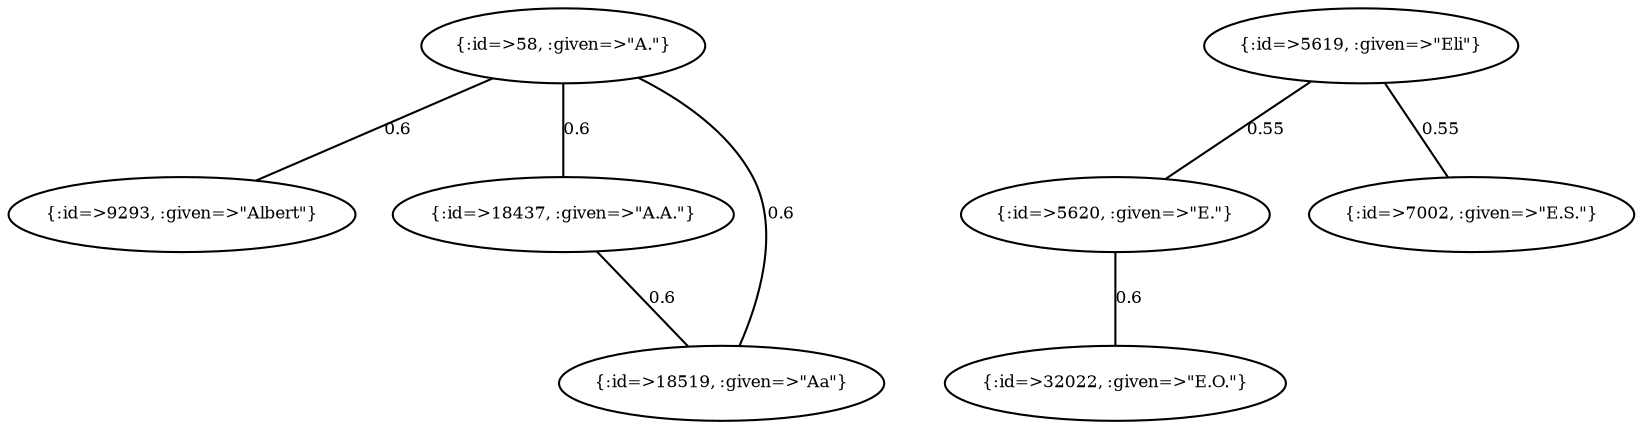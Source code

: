 graph Collector__WeightedGraph {
    "{:id=>58, :given=>\"A.\"}" [
        fontsize = 8,
        label = "{:id=>58, :given=>\"A.\"}"
    ]

    "{:id=>5619, :given=>\"Eli\"}" [
        fontsize = 8,
        label = "{:id=>5619, :given=>\"Eli\"}"
    ]

    "{:id=>5620, :given=>\"E.\"}" [
        fontsize = 8,
        label = "{:id=>5620, :given=>\"E.\"}"
    ]

    "{:id=>7002, :given=>\"E.S.\"}" [
        fontsize = 8,
        label = "{:id=>7002, :given=>\"E.S.\"}"
    ]

    "{:id=>9293, :given=>\"Albert\"}" [
        fontsize = 8,
        label = "{:id=>9293, :given=>\"Albert\"}"
    ]

    "{:id=>18437, :given=>\"A.A.\"}" [
        fontsize = 8,
        label = "{:id=>18437, :given=>\"A.A.\"}"
    ]

    "{:id=>18519, :given=>\"Aa\"}" [
        fontsize = 8,
        label = "{:id=>18519, :given=>\"Aa\"}"
    ]

    "{:id=>32022, :given=>\"E.O.\"}" [
        fontsize = 8,
        label = "{:id=>32022, :given=>\"E.O.\"}"
    ]

    "{:id=>58, :given=>\"A.\"}" -- "{:id=>9293, :given=>\"Albert\"}" [
        fontsize = 8,
        label = 0.6
    ]

    "{:id=>58, :given=>\"A.\"}" -- "{:id=>18437, :given=>\"A.A.\"}" [
        fontsize = 8,
        label = 0.6
    ]

    "{:id=>58, :given=>\"A.\"}" -- "{:id=>18519, :given=>\"Aa\"}" [
        fontsize = 8,
        label = 0.6
    ]

    "{:id=>5619, :given=>\"Eli\"}" -- "{:id=>5620, :given=>\"E.\"}" [
        fontsize = 8,
        label = 0.55
    ]

    "{:id=>5619, :given=>\"Eli\"}" -- "{:id=>7002, :given=>\"E.S.\"}" [
        fontsize = 8,
        label = 0.55
    ]

    "{:id=>5620, :given=>\"E.\"}" -- "{:id=>32022, :given=>\"E.O.\"}" [
        fontsize = 8,
        label = 0.6
    ]

    "{:id=>18437, :given=>\"A.A.\"}" -- "{:id=>18519, :given=>\"Aa\"}" [
        fontsize = 8,
        label = 0.6
    ]
}
